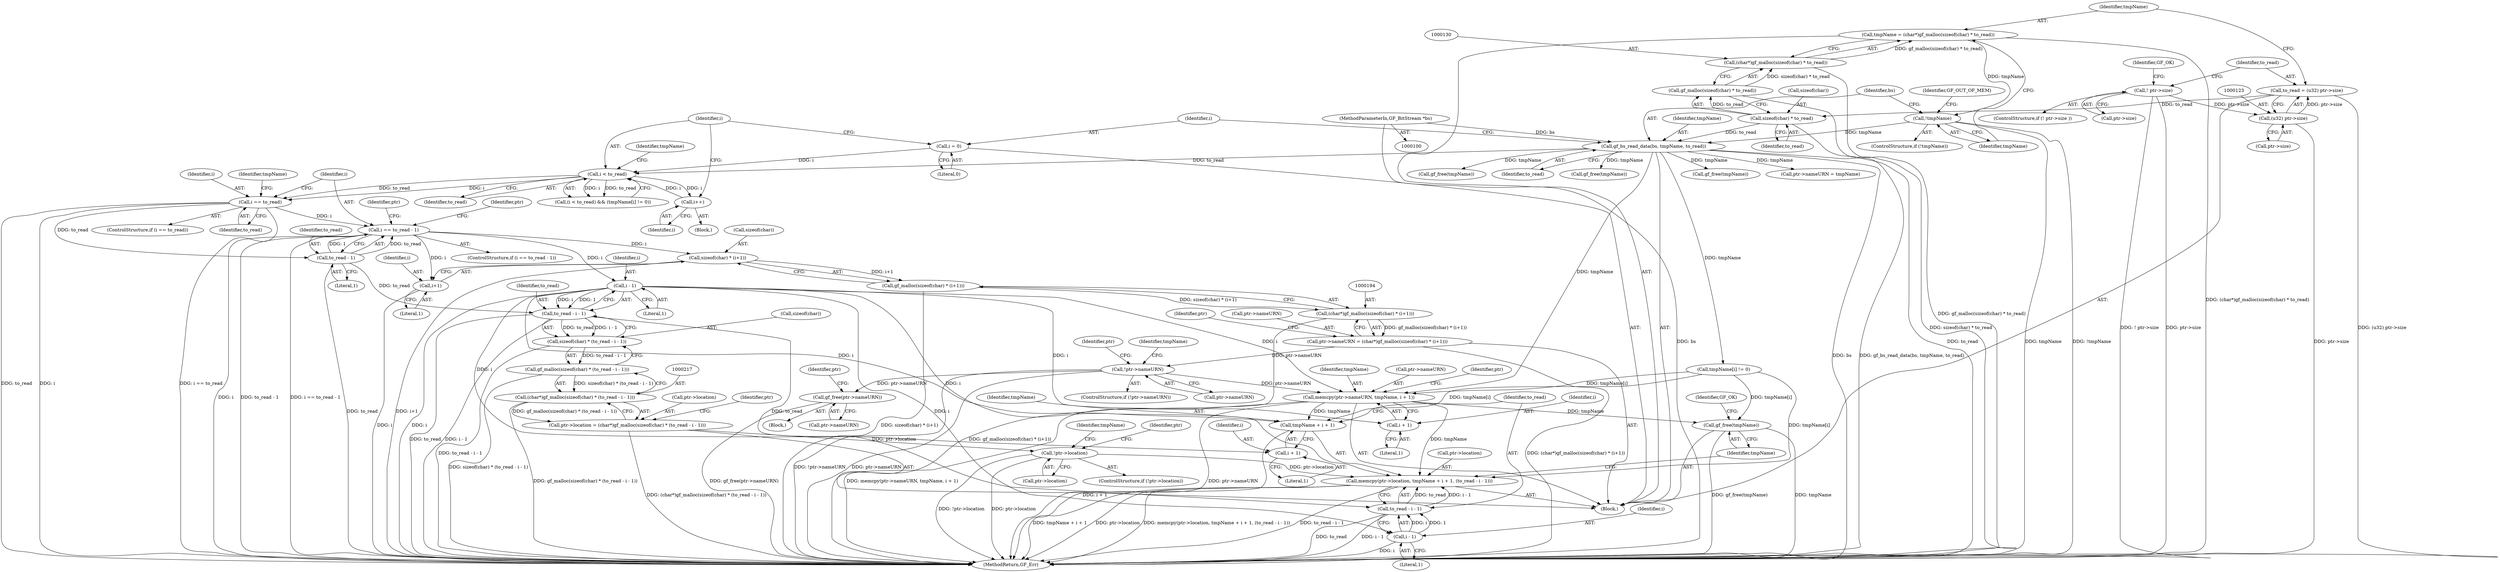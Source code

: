 digraph "0_gpac_bceb03fd2be95097a7b409ea59914f332fb6bc86@API" {
"1000162" [label="(Call,i == to_read)"];
"1000150" [label="(Call,i < to_read)"];
"1000159" [label="(Call,i++)"];
"1000145" [label="(Call,i = 0)"];
"1000141" [label="(Call,gf_bs_read_data(bs, tmpName, to_read))"];
"1000102" [label="(MethodParameterIn,GF_BitStream *bs)"];
"1000137" [label="(Call,!tmpName)"];
"1000127" [label="(Call,tmpName = (char*)gf_malloc(sizeof(char) * to_read))"];
"1000129" [label="(Call,(char*)gf_malloc(sizeof(char) * to_read))"];
"1000131" [label="(Call,gf_malloc(sizeof(char) * to_read))"];
"1000132" [label="(Call,sizeof(char) * to_read)"];
"1000120" [label="(Call,to_read = (u32) ptr->size)"];
"1000122" [label="(Call,(u32) ptr->size)"];
"1000114" [label="(Call,! ptr->size)"];
"1000171" [label="(Call,i == to_read - 1)"];
"1000196" [label="(Call,sizeof(char) * (i+1))"];
"1000195" [label="(Call,gf_malloc(sizeof(char) * (i+1)))"];
"1000193" [label="(Call,(char*)gf_malloc(sizeof(char) * (i+1)))"];
"1000189" [label="(Call,ptr->nameURN = (char*)gf_malloc(sizeof(char) * (i+1)))"];
"1000203" [label="(Call,!ptr->nameURN)"];
"1000235" [label="(Call,gf_free(ptr->nameURN))"];
"1000246" [label="(Call,memcpy(ptr->nameURN, tmpName, i + 1))"];
"1000254" [label="(Call,memcpy(ptr->location, tmpName + i + 1, (to_read - i - 1)))"];
"1000258" [label="(Call,tmpName + i + 1)"];
"1000268" [label="(Call,gf_free(tmpName))"];
"1000199" [label="(Call,i+1)"];
"1000224" [label="(Call,i - 1)"];
"1000222" [label="(Call,to_read - i - 1)"];
"1000219" [label="(Call,sizeof(char) * (to_read - i - 1))"];
"1000218" [label="(Call,gf_malloc(sizeof(char) * (to_read - i - 1)))"];
"1000216" [label="(Call,(char*)gf_malloc(sizeof(char) * (to_read - i - 1)))"];
"1000212" [label="(Call,ptr->location = (char*)gf_malloc(sizeof(char) * (to_read - i - 1)))"];
"1000228" [label="(Call,!ptr->location)"];
"1000263" [label="(Call,to_read - i - 1)"];
"1000251" [label="(Call,i + 1)"];
"1000260" [label="(Call,i + 1)"];
"1000265" [label="(Call,i - 1)"];
"1000173" [label="(Call,to_read - 1)"];
"1000135" [label="(Identifier,to_read)"];
"1000219" [label="(Call,sizeof(char) * (to_read - i - 1))"];
"1000263" [label="(Call,to_read - i - 1)"];
"1000150" [label="(Call,i < to_read)"];
"1000163" [label="(Identifier,i)"];
"1000272" [label="(MethodReturn,GF_Err)"];
"1000191" [label="(Identifier,ptr)"];
"1000161" [label="(ControlStructure,if (i == to_read))"];
"1000250" [label="(Identifier,tmpName)"];
"1000213" [label="(Call,ptr->location)"];
"1000199" [label="(Call,i+1)"];
"1000232" [label="(Block,)"];
"1000266" [label="(Identifier,i)"];
"1000179" [label="(Identifier,ptr)"];
"1000229" [label="(Call,ptr->location)"];
"1000143" [label="(Identifier,tmpName)"];
"1000254" [label="(Call,memcpy(ptr->location, tmpName + i + 1, (to_read - i - 1)))"];
"1000196" [label="(Call,sizeof(char) * (i+1))"];
"1000230" [label="(Identifier,ptr)"];
"1000172" [label="(Identifier,i)"];
"1000222" [label="(Call,to_read - i - 1)"];
"1000147" [label="(Literal,0)"];
"1000212" [label="(Call,ptr->location = (char*)gf_malloc(sizeof(char) * (to_read - i - 1)))"];
"1000228" [label="(Call,!ptr->location)"];
"1000166" [label="(Call,gf_free(tmpName))"];
"1000261" [label="(Identifier,i)"];
"1000142" [label="(Identifier,bs)"];
"1000127" [label="(Call,tmpName = (char*)gf_malloc(sizeof(char) * to_read))"];
"1000132" [label="(Call,sizeof(char) * to_read)"];
"1000177" [label="(Call,ptr->nameURN = tmpName)"];
"1000203" [label="(Call,!ptr->nameURN)"];
"1000170" [label="(ControlStructure,if (i == to_read - 1))"];
"1000236" [label="(Call,ptr->nameURN)"];
"1000140" [label="(Identifier,GF_OUT_OF_MEM)"];
"1000167" [label="(Identifier,tmpName)"];
"1000205" [label="(Identifier,ptr)"];
"1000131" [label="(Call,gf_malloc(sizeof(char) * to_read))"];
"1000174" [label="(Identifier,to_read)"];
"1000149" [label="(Call,(i < to_read) && (tmpName[i] != 0))"];
"1000260" [label="(Call,i + 1)"];
"1000164" [label="(Identifier,to_read)"];
"1000190" [label="(Call,ptr->nameURN)"];
"1000141" [label="(Call,gf_bs_read_data(bs, tmpName, to_read))"];
"1000233" [label="(Call,gf_free(tmpName))"];
"1000151" [label="(Identifier,i)"];
"1000259" [label="(Identifier,tmpName)"];
"1000235" [label="(Call,gf_free(ptr->nameURN))"];
"1000267" [label="(Literal,1)"];
"1000251" [label="(Call,i + 1)"];
"1000160" [label="(Identifier,i)"];
"1000268" [label="(Call,gf_free(tmpName))"];
"1000119" [label="(Identifier,GF_OK)"];
"1000224" [label="(Call,i - 1)"];
"1000138" [label="(Identifier,tmpName)"];
"1000103" [label="(Block,)"];
"1000129" [label="(Call,(char*)gf_malloc(sizeof(char) * to_read))"];
"1000128" [label="(Identifier,tmpName)"];
"1000158" [label="(Block,)"];
"1000225" [label="(Identifier,i)"];
"1000115" [label="(Call,ptr->size)"];
"1000201" [label="(Literal,1)"];
"1000122" [label="(Call,(u32) ptr->size)"];
"1000189" [label="(Call,ptr->nameURN = (char*)gf_malloc(sizeof(char) * (i+1)))"];
"1000247" [label="(Call,ptr->nameURN)"];
"1000136" [label="(ControlStructure,if (!tmpName))"];
"1000209" [label="(Identifier,tmpName)"];
"1000256" [label="(Identifier,ptr)"];
"1000200" [label="(Identifier,i)"];
"1000264" [label="(Identifier,to_read)"];
"1000159" [label="(Call,i++)"];
"1000121" [label="(Identifier,to_read)"];
"1000195" [label="(Call,gf_malloc(sizeof(char) * (i+1)))"];
"1000220" [label="(Call,sizeof(char))"];
"1000153" [label="(Call,tmpName[i] != 0)"];
"1000218" [label="(Call,gf_malloc(sizeof(char) * (to_read - i - 1)))"];
"1000223" [label="(Identifier,to_read)"];
"1000253" [label="(Literal,1)"];
"1000120" [label="(Call,to_read = (u32) ptr->size)"];
"1000144" [label="(Identifier,to_read)"];
"1000137" [label="(Call,!tmpName)"];
"1000234" [label="(Identifier,tmpName)"];
"1000124" [label="(Call,ptr->size)"];
"1000202" [label="(ControlStructure,if (!ptr->nameURN))"];
"1000248" [label="(Identifier,ptr)"];
"1000246" [label="(Call,memcpy(ptr->nameURN, tmpName, i + 1))"];
"1000197" [label="(Call,sizeof(char))"];
"1000269" [label="(Identifier,tmpName)"];
"1000146" [label="(Identifier,i)"];
"1000265" [label="(Call,i - 1)"];
"1000175" [label="(Literal,1)"];
"1000162" [label="(Call,i == to_read)"];
"1000155" [label="(Identifier,tmpName)"];
"1000271" [label="(Identifier,GF_OK)"];
"1000204" [label="(Call,ptr->nameURN)"];
"1000214" [label="(Identifier,ptr)"];
"1000216" [label="(Call,(char*)gf_malloc(sizeof(char) * (to_read - i - 1)))"];
"1000262" [label="(Literal,1)"];
"1000258" [label="(Call,tmpName + i + 1)"];
"1000133" [label="(Call,sizeof(char))"];
"1000102" [label="(MethodParameterIn,GF_BitStream *bs)"];
"1000113" [label="(ControlStructure,if (! ptr->size ))"];
"1000173" [label="(Call,to_read - 1)"];
"1000241" [label="(Identifier,ptr)"];
"1000208" [label="(Call,gf_free(tmpName))"];
"1000114" [label="(Call,! ptr->size)"];
"1000227" [label="(ControlStructure,if (!ptr->location))"];
"1000145" [label="(Call,i = 0)"];
"1000193" [label="(Call,(char*)gf_malloc(sizeof(char) * (i+1)))"];
"1000152" [label="(Identifier,to_read)"];
"1000252" [label="(Identifier,i)"];
"1000226" [label="(Literal,1)"];
"1000171" [label="(Call,i == to_read - 1)"];
"1000255" [label="(Call,ptr->location)"];
"1000162" -> "1000161"  [label="AST: "];
"1000162" -> "1000164"  [label="CFG: "];
"1000163" -> "1000162"  [label="AST: "];
"1000164" -> "1000162"  [label="AST: "];
"1000167" -> "1000162"  [label="CFG: "];
"1000172" -> "1000162"  [label="CFG: "];
"1000162" -> "1000272"  [label="DDG: to_read"];
"1000162" -> "1000272"  [label="DDG: i"];
"1000162" -> "1000272"  [label="DDG: i == to_read"];
"1000150" -> "1000162"  [label="DDG: i"];
"1000150" -> "1000162"  [label="DDG: to_read"];
"1000162" -> "1000171"  [label="DDG: i"];
"1000162" -> "1000173"  [label="DDG: to_read"];
"1000150" -> "1000149"  [label="AST: "];
"1000150" -> "1000152"  [label="CFG: "];
"1000151" -> "1000150"  [label="AST: "];
"1000152" -> "1000150"  [label="AST: "];
"1000155" -> "1000150"  [label="CFG: "];
"1000149" -> "1000150"  [label="CFG: "];
"1000150" -> "1000149"  [label="DDG: i"];
"1000150" -> "1000149"  [label="DDG: to_read"];
"1000159" -> "1000150"  [label="DDG: i"];
"1000145" -> "1000150"  [label="DDG: i"];
"1000141" -> "1000150"  [label="DDG: to_read"];
"1000150" -> "1000159"  [label="DDG: i"];
"1000159" -> "1000158"  [label="AST: "];
"1000159" -> "1000160"  [label="CFG: "];
"1000160" -> "1000159"  [label="AST: "];
"1000151" -> "1000159"  [label="CFG: "];
"1000145" -> "1000103"  [label="AST: "];
"1000145" -> "1000147"  [label="CFG: "];
"1000146" -> "1000145"  [label="AST: "];
"1000147" -> "1000145"  [label="AST: "];
"1000151" -> "1000145"  [label="CFG: "];
"1000141" -> "1000103"  [label="AST: "];
"1000141" -> "1000144"  [label="CFG: "];
"1000142" -> "1000141"  [label="AST: "];
"1000143" -> "1000141"  [label="AST: "];
"1000144" -> "1000141"  [label="AST: "];
"1000146" -> "1000141"  [label="CFG: "];
"1000141" -> "1000272"  [label="DDG: bs"];
"1000141" -> "1000272"  [label="DDG: gf_bs_read_data(bs, tmpName, to_read)"];
"1000102" -> "1000141"  [label="DDG: bs"];
"1000137" -> "1000141"  [label="DDG: tmpName"];
"1000132" -> "1000141"  [label="DDG: to_read"];
"1000141" -> "1000153"  [label="DDG: tmpName"];
"1000141" -> "1000166"  [label="DDG: tmpName"];
"1000141" -> "1000177"  [label="DDG: tmpName"];
"1000141" -> "1000208"  [label="DDG: tmpName"];
"1000141" -> "1000233"  [label="DDG: tmpName"];
"1000141" -> "1000246"  [label="DDG: tmpName"];
"1000102" -> "1000100"  [label="AST: "];
"1000102" -> "1000272"  [label="DDG: bs"];
"1000137" -> "1000136"  [label="AST: "];
"1000137" -> "1000138"  [label="CFG: "];
"1000138" -> "1000137"  [label="AST: "];
"1000140" -> "1000137"  [label="CFG: "];
"1000142" -> "1000137"  [label="CFG: "];
"1000137" -> "1000272"  [label="DDG: tmpName"];
"1000137" -> "1000272"  [label="DDG: !tmpName"];
"1000127" -> "1000137"  [label="DDG: tmpName"];
"1000127" -> "1000103"  [label="AST: "];
"1000127" -> "1000129"  [label="CFG: "];
"1000128" -> "1000127"  [label="AST: "];
"1000129" -> "1000127"  [label="AST: "];
"1000138" -> "1000127"  [label="CFG: "];
"1000127" -> "1000272"  [label="DDG: (char*)gf_malloc(sizeof(char) * to_read)"];
"1000129" -> "1000127"  [label="DDG: gf_malloc(sizeof(char) * to_read)"];
"1000129" -> "1000131"  [label="CFG: "];
"1000130" -> "1000129"  [label="AST: "];
"1000131" -> "1000129"  [label="AST: "];
"1000129" -> "1000272"  [label="DDG: gf_malloc(sizeof(char) * to_read)"];
"1000131" -> "1000129"  [label="DDG: sizeof(char) * to_read"];
"1000131" -> "1000132"  [label="CFG: "];
"1000132" -> "1000131"  [label="AST: "];
"1000131" -> "1000272"  [label="DDG: sizeof(char) * to_read"];
"1000132" -> "1000131"  [label="DDG: to_read"];
"1000132" -> "1000135"  [label="CFG: "];
"1000133" -> "1000132"  [label="AST: "];
"1000135" -> "1000132"  [label="AST: "];
"1000132" -> "1000272"  [label="DDG: to_read"];
"1000120" -> "1000132"  [label="DDG: to_read"];
"1000120" -> "1000103"  [label="AST: "];
"1000120" -> "1000122"  [label="CFG: "];
"1000121" -> "1000120"  [label="AST: "];
"1000122" -> "1000120"  [label="AST: "];
"1000128" -> "1000120"  [label="CFG: "];
"1000120" -> "1000272"  [label="DDG: (u32) ptr->size"];
"1000122" -> "1000120"  [label="DDG: ptr->size"];
"1000122" -> "1000124"  [label="CFG: "];
"1000123" -> "1000122"  [label="AST: "];
"1000124" -> "1000122"  [label="AST: "];
"1000122" -> "1000272"  [label="DDG: ptr->size"];
"1000114" -> "1000122"  [label="DDG: ptr->size"];
"1000114" -> "1000113"  [label="AST: "];
"1000114" -> "1000115"  [label="CFG: "];
"1000115" -> "1000114"  [label="AST: "];
"1000119" -> "1000114"  [label="CFG: "];
"1000121" -> "1000114"  [label="CFG: "];
"1000114" -> "1000272"  [label="DDG: ! ptr->size"];
"1000114" -> "1000272"  [label="DDG: ptr->size"];
"1000171" -> "1000170"  [label="AST: "];
"1000171" -> "1000173"  [label="CFG: "];
"1000172" -> "1000171"  [label="AST: "];
"1000173" -> "1000171"  [label="AST: "];
"1000179" -> "1000171"  [label="CFG: "];
"1000191" -> "1000171"  [label="CFG: "];
"1000171" -> "1000272"  [label="DDG: i"];
"1000171" -> "1000272"  [label="DDG: to_read - 1"];
"1000171" -> "1000272"  [label="DDG: i == to_read - 1"];
"1000173" -> "1000171"  [label="DDG: to_read"];
"1000173" -> "1000171"  [label="DDG: 1"];
"1000171" -> "1000196"  [label="DDG: i"];
"1000171" -> "1000199"  [label="DDG: i"];
"1000171" -> "1000224"  [label="DDG: i"];
"1000196" -> "1000195"  [label="AST: "];
"1000196" -> "1000199"  [label="CFG: "];
"1000197" -> "1000196"  [label="AST: "];
"1000199" -> "1000196"  [label="AST: "];
"1000195" -> "1000196"  [label="CFG: "];
"1000196" -> "1000272"  [label="DDG: i+1"];
"1000196" -> "1000195"  [label="DDG: i+1"];
"1000195" -> "1000193"  [label="AST: "];
"1000193" -> "1000195"  [label="CFG: "];
"1000195" -> "1000272"  [label="DDG: sizeof(char) * (i+1)"];
"1000195" -> "1000193"  [label="DDG: sizeof(char) * (i+1)"];
"1000193" -> "1000189"  [label="AST: "];
"1000194" -> "1000193"  [label="AST: "];
"1000189" -> "1000193"  [label="CFG: "];
"1000193" -> "1000272"  [label="DDG: gf_malloc(sizeof(char) * (i+1))"];
"1000193" -> "1000189"  [label="DDG: gf_malloc(sizeof(char) * (i+1))"];
"1000189" -> "1000103"  [label="AST: "];
"1000190" -> "1000189"  [label="AST: "];
"1000205" -> "1000189"  [label="CFG: "];
"1000189" -> "1000272"  [label="DDG: (char*)gf_malloc(sizeof(char) * (i+1))"];
"1000189" -> "1000203"  [label="DDG: ptr->nameURN"];
"1000203" -> "1000202"  [label="AST: "];
"1000203" -> "1000204"  [label="CFG: "];
"1000204" -> "1000203"  [label="AST: "];
"1000209" -> "1000203"  [label="CFG: "];
"1000214" -> "1000203"  [label="CFG: "];
"1000203" -> "1000272"  [label="DDG: !ptr->nameURN"];
"1000203" -> "1000272"  [label="DDG: ptr->nameURN"];
"1000203" -> "1000235"  [label="DDG: ptr->nameURN"];
"1000203" -> "1000246"  [label="DDG: ptr->nameURN"];
"1000235" -> "1000232"  [label="AST: "];
"1000235" -> "1000236"  [label="CFG: "];
"1000236" -> "1000235"  [label="AST: "];
"1000241" -> "1000235"  [label="CFG: "];
"1000235" -> "1000272"  [label="DDG: gf_free(ptr->nameURN)"];
"1000246" -> "1000103"  [label="AST: "];
"1000246" -> "1000251"  [label="CFG: "];
"1000247" -> "1000246"  [label="AST: "];
"1000250" -> "1000246"  [label="AST: "];
"1000251" -> "1000246"  [label="AST: "];
"1000256" -> "1000246"  [label="CFG: "];
"1000246" -> "1000272"  [label="DDG: memcpy(ptr->nameURN, tmpName, i + 1)"];
"1000246" -> "1000272"  [label="DDG: ptr->nameURN"];
"1000153" -> "1000246"  [label="DDG: tmpName[i]"];
"1000224" -> "1000246"  [label="DDG: i"];
"1000246" -> "1000254"  [label="DDG: tmpName"];
"1000246" -> "1000258"  [label="DDG: tmpName"];
"1000246" -> "1000268"  [label="DDG: tmpName"];
"1000254" -> "1000103"  [label="AST: "];
"1000254" -> "1000263"  [label="CFG: "];
"1000255" -> "1000254"  [label="AST: "];
"1000258" -> "1000254"  [label="AST: "];
"1000263" -> "1000254"  [label="AST: "];
"1000269" -> "1000254"  [label="CFG: "];
"1000254" -> "1000272"  [label="DDG: ptr->location"];
"1000254" -> "1000272"  [label="DDG: memcpy(ptr->location, tmpName + i + 1, (to_read - i - 1))"];
"1000254" -> "1000272"  [label="DDG: to_read - i - 1"];
"1000254" -> "1000272"  [label="DDG: tmpName + i + 1"];
"1000228" -> "1000254"  [label="DDG: ptr->location"];
"1000153" -> "1000254"  [label="DDG: tmpName[i]"];
"1000224" -> "1000254"  [label="DDG: i"];
"1000263" -> "1000254"  [label="DDG: to_read"];
"1000263" -> "1000254"  [label="DDG: i - 1"];
"1000258" -> "1000260"  [label="CFG: "];
"1000259" -> "1000258"  [label="AST: "];
"1000260" -> "1000258"  [label="AST: "];
"1000264" -> "1000258"  [label="CFG: "];
"1000258" -> "1000272"  [label="DDG: i + 1"];
"1000153" -> "1000258"  [label="DDG: tmpName[i]"];
"1000224" -> "1000258"  [label="DDG: i"];
"1000268" -> "1000103"  [label="AST: "];
"1000268" -> "1000269"  [label="CFG: "];
"1000269" -> "1000268"  [label="AST: "];
"1000271" -> "1000268"  [label="CFG: "];
"1000268" -> "1000272"  [label="DDG: tmpName"];
"1000268" -> "1000272"  [label="DDG: gf_free(tmpName)"];
"1000153" -> "1000268"  [label="DDG: tmpName[i]"];
"1000199" -> "1000201"  [label="CFG: "];
"1000200" -> "1000199"  [label="AST: "];
"1000201" -> "1000199"  [label="AST: "];
"1000199" -> "1000272"  [label="DDG: i"];
"1000224" -> "1000222"  [label="AST: "];
"1000224" -> "1000226"  [label="CFG: "];
"1000225" -> "1000224"  [label="AST: "];
"1000226" -> "1000224"  [label="AST: "];
"1000222" -> "1000224"  [label="CFG: "];
"1000224" -> "1000272"  [label="DDG: i"];
"1000224" -> "1000222"  [label="DDG: i"];
"1000224" -> "1000222"  [label="DDG: 1"];
"1000224" -> "1000251"  [label="DDG: i"];
"1000224" -> "1000260"  [label="DDG: i"];
"1000224" -> "1000265"  [label="DDG: i"];
"1000222" -> "1000219"  [label="AST: "];
"1000223" -> "1000222"  [label="AST: "];
"1000219" -> "1000222"  [label="CFG: "];
"1000222" -> "1000272"  [label="DDG: to_read"];
"1000222" -> "1000272"  [label="DDG: i - 1"];
"1000222" -> "1000219"  [label="DDG: to_read"];
"1000222" -> "1000219"  [label="DDG: i - 1"];
"1000173" -> "1000222"  [label="DDG: to_read"];
"1000222" -> "1000263"  [label="DDG: to_read"];
"1000219" -> "1000218"  [label="AST: "];
"1000220" -> "1000219"  [label="AST: "];
"1000218" -> "1000219"  [label="CFG: "];
"1000219" -> "1000272"  [label="DDG: to_read - i - 1"];
"1000219" -> "1000218"  [label="DDG: to_read - i - 1"];
"1000218" -> "1000216"  [label="AST: "];
"1000216" -> "1000218"  [label="CFG: "];
"1000218" -> "1000272"  [label="DDG: sizeof(char) * (to_read - i - 1)"];
"1000218" -> "1000216"  [label="DDG: sizeof(char) * (to_read - i - 1)"];
"1000216" -> "1000212"  [label="AST: "];
"1000217" -> "1000216"  [label="AST: "];
"1000212" -> "1000216"  [label="CFG: "];
"1000216" -> "1000272"  [label="DDG: gf_malloc(sizeof(char) * (to_read - i - 1))"];
"1000216" -> "1000212"  [label="DDG: gf_malloc(sizeof(char) * (to_read - i - 1))"];
"1000212" -> "1000103"  [label="AST: "];
"1000213" -> "1000212"  [label="AST: "];
"1000230" -> "1000212"  [label="CFG: "];
"1000212" -> "1000272"  [label="DDG: (char*)gf_malloc(sizeof(char) * (to_read - i - 1))"];
"1000212" -> "1000228"  [label="DDG: ptr->location"];
"1000228" -> "1000227"  [label="AST: "];
"1000228" -> "1000229"  [label="CFG: "];
"1000229" -> "1000228"  [label="AST: "];
"1000234" -> "1000228"  [label="CFG: "];
"1000248" -> "1000228"  [label="CFG: "];
"1000228" -> "1000272"  [label="DDG: !ptr->location"];
"1000228" -> "1000272"  [label="DDG: ptr->location"];
"1000263" -> "1000265"  [label="CFG: "];
"1000264" -> "1000263"  [label="AST: "];
"1000265" -> "1000263"  [label="AST: "];
"1000263" -> "1000272"  [label="DDG: i - 1"];
"1000263" -> "1000272"  [label="DDG: to_read"];
"1000265" -> "1000263"  [label="DDG: i"];
"1000265" -> "1000263"  [label="DDG: 1"];
"1000251" -> "1000253"  [label="CFG: "];
"1000252" -> "1000251"  [label="AST: "];
"1000253" -> "1000251"  [label="AST: "];
"1000260" -> "1000262"  [label="CFG: "];
"1000261" -> "1000260"  [label="AST: "];
"1000262" -> "1000260"  [label="AST: "];
"1000265" -> "1000267"  [label="CFG: "];
"1000266" -> "1000265"  [label="AST: "];
"1000267" -> "1000265"  [label="AST: "];
"1000265" -> "1000272"  [label="DDG: i"];
"1000173" -> "1000175"  [label="CFG: "];
"1000174" -> "1000173"  [label="AST: "];
"1000175" -> "1000173"  [label="AST: "];
"1000173" -> "1000272"  [label="DDG: to_read"];
}
